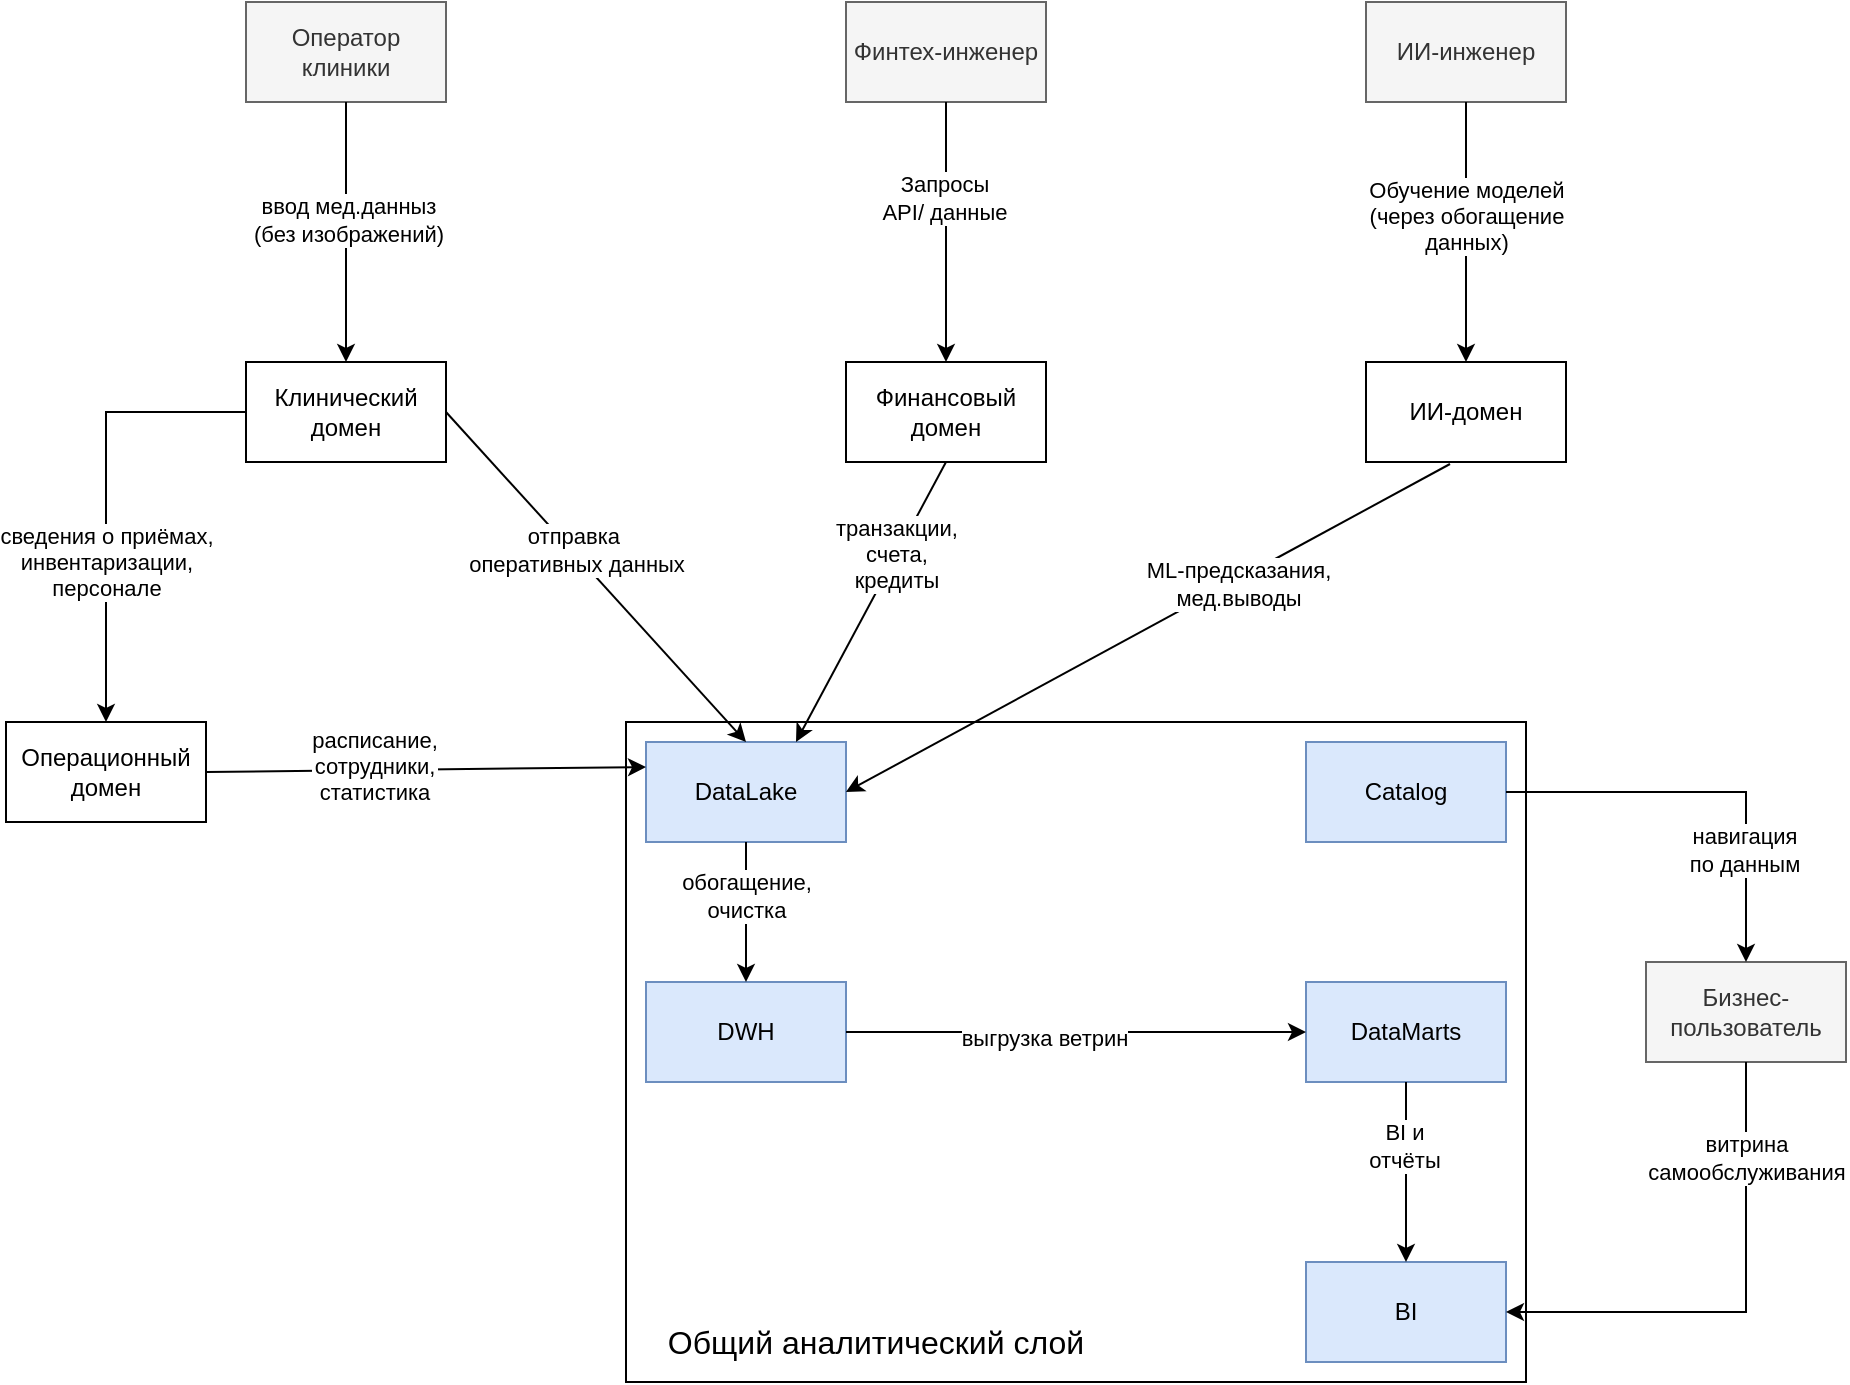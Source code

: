 <mxfile version="27.0.9">
  <diagram name="Page-1" id="zF-ldZ9x6v1s6mkZ4p7j">
    <mxGraphModel dx="2354" dy="1135" grid="1" gridSize="10" guides="1" tooltips="1" connect="1" arrows="1" fold="1" page="1" pageScale="1" pageWidth="850" pageHeight="1100" math="0" shadow="0">
      <root>
        <mxCell id="0" />
        <mxCell id="1" parent="0" />
        <mxCell id="RHhL-44xYjDqkGJMa5_Y-1" value="Финтех-инженер" style="html=1;dashed=0;whiteSpace=wrap;fillColor=#f5f5f5;fontColor=#333333;strokeColor=#666666;" vertex="1" parent="1">
          <mxGeometry x="180" y="240" width="100" height="50" as="geometry" />
        </mxCell>
        <mxCell id="RHhL-44xYjDqkGJMa5_Y-2" value="Клинический домен" style="html=1;dashed=0;whiteSpace=wrap;" vertex="1" parent="1">
          <mxGeometry x="-120" y="420" width="100" height="50" as="geometry" />
        </mxCell>
        <mxCell id="RHhL-44xYjDqkGJMa5_Y-4" value="ИИ-инженер" style="html=1;dashed=0;whiteSpace=wrap;fillColor=#f5f5f5;fontColor=#333333;strokeColor=#666666;" vertex="1" parent="1">
          <mxGeometry x="440" y="240" width="100" height="50" as="geometry" />
        </mxCell>
        <mxCell id="RHhL-44xYjDqkGJMa5_Y-5" value="Бизнес-пользователь" style="html=1;dashed=0;whiteSpace=wrap;fillColor=#f5f5f5;fontColor=#333333;strokeColor=#666666;" vertex="1" parent="1">
          <mxGeometry x="580" y="720" width="100" height="50" as="geometry" />
        </mxCell>
        <mxCell id="RHhL-44xYjDqkGJMa5_Y-6" value="Оператор клиники" style="html=1;dashed=0;whiteSpace=wrap;fillColor=#f5f5f5;fontColor=#333333;strokeColor=#666666;" vertex="1" parent="1">
          <mxGeometry x="-120" y="240" width="100" height="50" as="geometry" />
        </mxCell>
        <mxCell id="RHhL-44xYjDqkGJMa5_Y-7" value="" style="endArrow=classic;html=1;rounded=0;exitX=0.5;exitY=1;exitDx=0;exitDy=0;" edge="1" parent="1" source="RHhL-44xYjDqkGJMa5_Y-6" target="RHhL-44xYjDqkGJMa5_Y-2">
          <mxGeometry width="50" height="50" relative="1" as="geometry">
            <mxPoint x="400" y="610" as="sourcePoint" />
            <mxPoint x="450" y="560" as="targetPoint" />
          </mxGeometry>
        </mxCell>
        <mxCell id="RHhL-44xYjDqkGJMa5_Y-8" value="ввод мед.данныз&lt;div&gt;(без изображений)&lt;/div&gt;" style="edgeLabel;html=1;align=center;verticalAlign=middle;resizable=0;points=[];" vertex="1" connectable="0" parent="RHhL-44xYjDqkGJMa5_Y-7">
          <mxGeometry x="-0.092" y="1" relative="1" as="geometry">
            <mxPoint as="offset" />
          </mxGeometry>
        </mxCell>
        <mxCell id="RHhL-44xYjDqkGJMa5_Y-9" value="Операционный домен" style="html=1;dashed=0;whiteSpace=wrap;" vertex="1" parent="1">
          <mxGeometry x="-240" y="600" width="100" height="50" as="geometry" />
        </mxCell>
        <mxCell id="RHhL-44xYjDqkGJMa5_Y-11" value="Финансовый домен" style="html=1;dashed=0;whiteSpace=wrap;" vertex="1" parent="1">
          <mxGeometry x="180" y="420" width="100" height="50" as="geometry" />
        </mxCell>
        <mxCell id="RHhL-44xYjDqkGJMa5_Y-12" value="" style="endArrow=classic;html=1;rounded=0;exitX=0;exitY=0.5;exitDx=0;exitDy=0;entryX=0.5;entryY=0;entryDx=0;entryDy=0;" edge="1" parent="1" source="RHhL-44xYjDqkGJMa5_Y-2" target="RHhL-44xYjDqkGJMa5_Y-9">
          <mxGeometry width="50" height="50" relative="1" as="geometry">
            <mxPoint x="400" y="610" as="sourcePoint" />
            <mxPoint x="450" y="560" as="targetPoint" />
            <Array as="points">
              <mxPoint x="-190" y="445" />
            </Array>
          </mxGeometry>
        </mxCell>
        <mxCell id="RHhL-44xYjDqkGJMa5_Y-13" value="сведения о приёмах,&lt;div&gt;инвентаризации,&lt;/div&gt;&lt;div&gt;персонале&lt;/div&gt;" style="edgeLabel;html=1;align=center;verticalAlign=middle;resizable=0;points=[];" vertex="1" connectable="0" parent="RHhL-44xYjDqkGJMa5_Y-12">
          <mxGeometry x="0.289" relative="1" as="geometry">
            <mxPoint as="offset" />
          </mxGeometry>
        </mxCell>
        <mxCell id="RHhL-44xYjDqkGJMa5_Y-14" value="ИИ-домен" style="html=1;dashed=0;whiteSpace=wrap;" vertex="1" parent="1">
          <mxGeometry x="440" y="420" width="100" height="50" as="geometry" />
        </mxCell>
        <mxCell id="RHhL-44xYjDqkGJMa5_Y-15" value="" style="endArrow=classic;html=1;rounded=0;exitX=0.5;exitY=1;exitDx=0;exitDy=0;" edge="1" parent="1" source="RHhL-44xYjDqkGJMa5_Y-1" target="RHhL-44xYjDqkGJMa5_Y-11">
          <mxGeometry width="50" height="50" relative="1" as="geometry">
            <mxPoint x="400" y="610" as="sourcePoint" />
            <mxPoint x="450" y="560" as="targetPoint" />
          </mxGeometry>
        </mxCell>
        <mxCell id="RHhL-44xYjDqkGJMa5_Y-17" value="Запросы&lt;div&gt;API/ данные&lt;/div&gt;" style="edgeLabel;html=1;align=center;verticalAlign=middle;resizable=0;points=[];" vertex="1" connectable="0" parent="RHhL-44xYjDqkGJMa5_Y-15">
          <mxGeometry x="-0.262" y="-1" relative="1" as="geometry">
            <mxPoint as="offset" />
          </mxGeometry>
        </mxCell>
        <mxCell id="RHhL-44xYjDqkGJMa5_Y-16" value="" style="endArrow=classic;html=1;rounded=0;exitX=0.5;exitY=1;exitDx=0;exitDy=0;" edge="1" parent="1" source="RHhL-44xYjDqkGJMa5_Y-4" target="RHhL-44xYjDqkGJMa5_Y-14">
          <mxGeometry width="50" height="50" relative="1" as="geometry">
            <mxPoint x="400" y="610" as="sourcePoint" />
            <mxPoint x="450" y="560" as="targetPoint" />
          </mxGeometry>
        </mxCell>
        <mxCell id="RHhL-44xYjDqkGJMa5_Y-19" value="Обучение моделей&lt;div&gt;(через обогащение&lt;/div&gt;&lt;div&gt;данных)&lt;/div&gt;" style="edgeLabel;html=1;align=center;verticalAlign=middle;resizable=0;points=[];" vertex="1" connectable="0" parent="RHhL-44xYjDqkGJMa5_Y-16">
          <mxGeometry x="-0.123" relative="1" as="geometry">
            <mxPoint as="offset" />
          </mxGeometry>
        </mxCell>
        <mxCell id="RHhL-44xYjDqkGJMa5_Y-20" value="" style="html=1;dashed=0;whiteSpace=wrap;" vertex="1" parent="1">
          <mxGeometry x="70" y="600" width="450" height="330" as="geometry" />
        </mxCell>
        <mxCell id="RHhL-44xYjDqkGJMa5_Y-21" value="DataLake" style="html=1;dashed=0;whiteSpace=wrap;fillColor=#dae8fc;strokeColor=#6c8ebf;" vertex="1" parent="1">
          <mxGeometry x="80" y="610" width="100" height="50" as="geometry" />
        </mxCell>
        <mxCell id="RHhL-44xYjDqkGJMa5_Y-22" value="Catalog&lt;span style=&quot;color: rgba(0, 0, 0, 0); font-family: monospace; font-size: 0px; text-align: start; text-wrap-mode: nowrap;&quot;&gt;%3CmxGraphModel%3E%3Croot%3E%3CmxCell%20id%3D%220%22%2F%3E%3CmxCell%20id%3D%221%22%20parent%3D%220%22%2F%3E%3CmxCell%20id%3D%222%22%20value%3D%22DataLake%22%20style%3D%22html%3D1%3Bdashed%3D0%3BwhiteSpace%3Dwrap%3BfillColor%3D%23dae8fc%3BstrokeColor%3D%236c8ebf%3B%22%20vertex%3D%221%22%20parent%3D%221%22%3E%3CmxGeometry%20x%3D%22100%22%20y%3D%22630%22%20width%3D%22100%22%20height%3D%2250%22%20as%3D%22geometry%22%2F%3E%3C%2FmxCell%3E%3C%2Froot%3E%3C%2FmxGraphModel%3E&lt;/span&gt;" style="html=1;dashed=0;whiteSpace=wrap;fillColor=#dae8fc;strokeColor=#6c8ebf;" vertex="1" parent="1">
          <mxGeometry x="410" y="610" width="100" height="50" as="geometry" />
        </mxCell>
        <mxCell id="RHhL-44xYjDqkGJMa5_Y-23" value="DWH" style="html=1;dashed=0;whiteSpace=wrap;fillColor=#dae8fc;strokeColor=#6c8ebf;" vertex="1" parent="1">
          <mxGeometry x="80" y="730" width="100" height="50" as="geometry" />
        </mxCell>
        <mxCell id="RHhL-44xYjDqkGJMa5_Y-24" value="DataMarts" style="html=1;dashed=0;whiteSpace=wrap;fillColor=#dae8fc;strokeColor=#6c8ebf;" vertex="1" parent="1">
          <mxGeometry x="410" y="730" width="100" height="50" as="geometry" />
        </mxCell>
        <mxCell id="RHhL-44xYjDqkGJMa5_Y-25" value="BI" style="html=1;dashed=0;whiteSpace=wrap;fillColor=#dae8fc;strokeColor=#6c8ebf;" vertex="1" parent="1">
          <mxGeometry x="410" y="870" width="100" height="50" as="geometry" />
        </mxCell>
        <mxCell id="RHhL-44xYjDqkGJMa5_Y-26" value="" style="endArrow=classic;html=1;rounded=0;exitX=1;exitY=0.5;exitDx=0;exitDy=0;entryX=0.5;entryY=0;entryDx=0;entryDy=0;" edge="1" parent="1" source="RHhL-44xYjDqkGJMa5_Y-22" target="RHhL-44xYjDqkGJMa5_Y-5">
          <mxGeometry width="50" height="50" relative="1" as="geometry">
            <mxPoint x="400" y="730" as="sourcePoint" />
            <mxPoint x="450" y="680" as="targetPoint" />
            <Array as="points">
              <mxPoint x="630" y="635" />
            </Array>
          </mxGeometry>
        </mxCell>
        <mxCell id="RHhL-44xYjDqkGJMa5_Y-27" value="навигация&lt;div&gt;по данным&lt;/div&gt;" style="edgeLabel;html=1;align=center;verticalAlign=middle;resizable=0;points=[];" vertex="1" connectable="0" parent="RHhL-44xYjDqkGJMa5_Y-26">
          <mxGeometry x="0.454" y="-1" relative="1" as="geometry">
            <mxPoint as="offset" />
          </mxGeometry>
        </mxCell>
        <mxCell id="RHhL-44xYjDqkGJMa5_Y-28" value="" style="endArrow=classic;html=1;rounded=0;exitX=0.5;exitY=1;exitDx=0;exitDy=0;entryX=1;entryY=0.5;entryDx=0;entryDy=0;" edge="1" parent="1" source="RHhL-44xYjDqkGJMa5_Y-5" target="RHhL-44xYjDqkGJMa5_Y-25">
          <mxGeometry width="50" height="50" relative="1" as="geometry">
            <mxPoint x="400" y="730" as="sourcePoint" />
            <mxPoint x="450" y="680" as="targetPoint" />
            <Array as="points">
              <mxPoint x="630" y="895" />
            </Array>
          </mxGeometry>
        </mxCell>
        <mxCell id="RHhL-44xYjDqkGJMa5_Y-29" value="витрина&lt;div&gt;самообслуживания&lt;/div&gt;" style="edgeLabel;html=1;align=center;verticalAlign=middle;resizable=0;points=[];" vertex="1" connectable="0" parent="RHhL-44xYjDqkGJMa5_Y-28">
          <mxGeometry x="-0.608" relative="1" as="geometry">
            <mxPoint as="offset" />
          </mxGeometry>
        </mxCell>
        <mxCell id="RHhL-44xYjDqkGJMa5_Y-30" value="" style="endArrow=classic;html=1;rounded=0;exitX=0.5;exitY=1;exitDx=0;exitDy=0;" edge="1" parent="1" source="RHhL-44xYjDqkGJMa5_Y-24" target="RHhL-44xYjDqkGJMa5_Y-25">
          <mxGeometry width="50" height="50" relative="1" as="geometry">
            <mxPoint x="400" y="730" as="sourcePoint" />
            <mxPoint x="450" y="680" as="targetPoint" />
          </mxGeometry>
        </mxCell>
        <mxCell id="RHhL-44xYjDqkGJMa5_Y-31" value="BI и&lt;div&gt;отчёты&lt;/div&gt;" style="edgeLabel;html=1;align=center;verticalAlign=middle;resizable=0;points=[];" vertex="1" connectable="0" parent="RHhL-44xYjDqkGJMa5_Y-30">
          <mxGeometry x="-0.289" y="-1" relative="1" as="geometry">
            <mxPoint as="offset" />
          </mxGeometry>
        </mxCell>
        <mxCell id="RHhL-44xYjDqkGJMa5_Y-32" value="" style="endArrow=classic;html=1;rounded=0;exitX=1;exitY=0.5;exitDx=0;exitDy=0;entryX=0;entryY=0.5;entryDx=0;entryDy=0;" edge="1" parent="1" source="RHhL-44xYjDqkGJMa5_Y-23" target="RHhL-44xYjDqkGJMa5_Y-24">
          <mxGeometry width="50" height="50" relative="1" as="geometry">
            <mxPoint x="400" y="730" as="sourcePoint" />
            <mxPoint x="450" y="680" as="targetPoint" />
          </mxGeometry>
        </mxCell>
        <mxCell id="RHhL-44xYjDqkGJMa5_Y-33" value="выгрузка ветрин" style="edgeLabel;html=1;align=center;verticalAlign=middle;resizable=0;points=[];" vertex="1" connectable="0" parent="RHhL-44xYjDqkGJMa5_Y-32">
          <mxGeometry x="-0.139" y="-3" relative="1" as="geometry">
            <mxPoint as="offset" />
          </mxGeometry>
        </mxCell>
        <mxCell id="RHhL-44xYjDqkGJMa5_Y-34" value="" style="endArrow=classic;html=1;rounded=0;exitX=0.5;exitY=1;exitDx=0;exitDy=0;" edge="1" parent="1" source="RHhL-44xYjDqkGJMa5_Y-21" target="RHhL-44xYjDqkGJMa5_Y-23">
          <mxGeometry width="50" height="50" relative="1" as="geometry">
            <mxPoint x="400" y="730" as="sourcePoint" />
            <mxPoint x="450" y="680" as="targetPoint" />
          </mxGeometry>
        </mxCell>
        <mxCell id="RHhL-44xYjDqkGJMa5_Y-35" value="обогащение,&lt;div&gt;очистка&lt;/div&gt;" style="edgeLabel;html=1;align=center;verticalAlign=middle;resizable=0;points=[];" vertex="1" connectable="0" parent="RHhL-44xYjDqkGJMa5_Y-34">
          <mxGeometry x="-0.229" relative="1" as="geometry">
            <mxPoint as="offset" />
          </mxGeometry>
        </mxCell>
        <mxCell id="RHhL-44xYjDqkGJMa5_Y-36" value="" style="endArrow=classic;html=1;rounded=0;exitX=1;exitY=0.5;exitDx=0;exitDy=0;entryX=0;entryY=0.25;entryDx=0;entryDy=0;" edge="1" parent="1" source="RHhL-44xYjDqkGJMa5_Y-9" target="RHhL-44xYjDqkGJMa5_Y-21">
          <mxGeometry width="50" height="50" relative="1" as="geometry">
            <mxPoint x="400" y="610" as="sourcePoint" />
            <mxPoint x="450" y="560" as="targetPoint" />
          </mxGeometry>
        </mxCell>
        <mxCell id="RHhL-44xYjDqkGJMa5_Y-37" value="расписание,&lt;div&gt;сотрудники,&lt;/div&gt;&lt;div&gt;статистика&lt;/div&gt;" style="edgeLabel;html=1;align=center;verticalAlign=middle;resizable=0;points=[];" vertex="1" connectable="0" parent="RHhL-44xYjDqkGJMa5_Y-36">
          <mxGeometry x="-0.236" y="2" relative="1" as="geometry">
            <mxPoint as="offset" />
          </mxGeometry>
        </mxCell>
        <mxCell id="RHhL-44xYjDqkGJMa5_Y-38" value="" style="endArrow=classic;html=1;rounded=0;exitX=0.42;exitY=1.02;exitDx=0;exitDy=0;exitPerimeter=0;entryX=1;entryY=0.5;entryDx=0;entryDy=0;" edge="1" parent="1" source="RHhL-44xYjDqkGJMa5_Y-14" target="RHhL-44xYjDqkGJMa5_Y-21">
          <mxGeometry width="50" height="50" relative="1" as="geometry">
            <mxPoint x="400" y="610" as="sourcePoint" />
            <mxPoint x="450" y="560" as="targetPoint" />
          </mxGeometry>
        </mxCell>
        <mxCell id="RHhL-44xYjDqkGJMa5_Y-39" value="ML-предсказания,&lt;div&gt;мед.выводы&lt;/div&gt;" style="edgeLabel;html=1;align=center;verticalAlign=middle;resizable=0;points=[];" vertex="1" connectable="0" parent="RHhL-44xYjDqkGJMa5_Y-38">
          <mxGeometry x="-0.291" y="2" relative="1" as="geometry">
            <mxPoint as="offset" />
          </mxGeometry>
        </mxCell>
        <mxCell id="RHhL-44xYjDqkGJMa5_Y-40" value="" style="endArrow=classic;html=1;rounded=0;exitX=0.5;exitY=1;exitDx=0;exitDy=0;entryX=0.75;entryY=0;entryDx=0;entryDy=0;" edge="1" parent="1" source="RHhL-44xYjDqkGJMa5_Y-11" target="RHhL-44xYjDqkGJMa5_Y-21">
          <mxGeometry width="50" height="50" relative="1" as="geometry">
            <mxPoint x="400" y="610" as="sourcePoint" />
            <mxPoint x="450" y="560" as="targetPoint" />
          </mxGeometry>
        </mxCell>
        <mxCell id="RHhL-44xYjDqkGJMa5_Y-41" value="транзакции,&lt;div&gt;счета,&lt;/div&gt;&lt;div&gt;кредиты&lt;/div&gt;" style="edgeLabel;html=1;align=center;verticalAlign=middle;resizable=0;points=[];" vertex="1" connectable="0" parent="RHhL-44xYjDqkGJMa5_Y-40">
          <mxGeometry x="-0.352" y="-1" relative="1" as="geometry">
            <mxPoint y="1" as="offset" />
          </mxGeometry>
        </mxCell>
        <mxCell id="RHhL-44xYjDqkGJMa5_Y-42" value="" style="endArrow=classic;html=1;rounded=0;exitX=1;exitY=0.5;exitDx=0;exitDy=0;entryX=0.5;entryY=0;entryDx=0;entryDy=0;" edge="1" parent="1" source="RHhL-44xYjDqkGJMa5_Y-2" target="RHhL-44xYjDqkGJMa5_Y-21">
          <mxGeometry width="50" height="50" relative="1" as="geometry">
            <mxPoint x="400" y="610" as="sourcePoint" />
            <mxPoint x="450" y="560" as="targetPoint" />
          </mxGeometry>
        </mxCell>
        <mxCell id="RHhL-44xYjDqkGJMa5_Y-43" value="отправка&amp;nbsp;&lt;div&gt;оперативных данных&lt;/div&gt;" style="edgeLabel;html=1;align=center;verticalAlign=middle;resizable=0;points=[];" vertex="1" connectable="0" parent="RHhL-44xYjDqkGJMa5_Y-42">
          <mxGeometry x="-0.163" y="2" relative="1" as="geometry">
            <mxPoint y="1" as="offset" />
          </mxGeometry>
        </mxCell>
        <mxCell id="RHhL-44xYjDqkGJMa5_Y-44" value="&lt;p style=&quot;white-space-collapse: preserve; font-size: medium; text-align: start; margin: 0px;&quot;&gt;Общий аналитический слой&lt;/p&gt;" style="text;html=1;align=center;verticalAlign=middle;whiteSpace=wrap;rounded=0;" vertex="1" parent="1">
          <mxGeometry x="70" y="890" width="250" height="40" as="geometry" />
        </mxCell>
      </root>
    </mxGraphModel>
  </diagram>
</mxfile>
